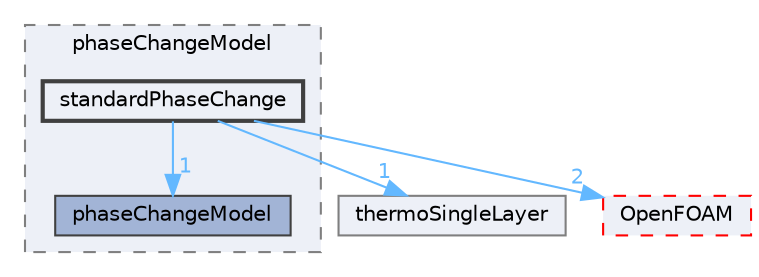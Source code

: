 digraph "src/regionModels/surfaceFilmModels/submodels/thermo/phaseChangeModel/standardPhaseChange"
{
 // LATEX_PDF_SIZE
  bgcolor="transparent";
  edge [fontname=Helvetica,fontsize=10,labelfontname=Helvetica,labelfontsize=10];
  node [fontname=Helvetica,fontsize=10,shape=box,height=0.2,width=0.4];
  compound=true
  subgraph clusterdir_e0141a5d986b16ca177ac1706b95d43f {
    graph [ bgcolor="#edf0f7", pencolor="grey50", label="phaseChangeModel", fontname=Helvetica,fontsize=10 style="filled,dashed", URL="dir_e0141a5d986b16ca177ac1706b95d43f.html",tooltip=""]
  dir_57b9291e2df3bb2947aa8749b18de617 [label="phaseChangeModel", fillcolor="#a2b4d6", color="grey25", style="filled", URL="dir_57b9291e2df3bb2947aa8749b18de617.html",tooltip=""];
  dir_c8b0d23425e671a005ea93303d55211d [label="standardPhaseChange", fillcolor="#edf0f7", color="grey25", style="filled,bold", URL="dir_c8b0d23425e671a005ea93303d55211d.html",tooltip=""];
  }
  dir_ace9ddf4436ac19d16c24b262d3e197b [label="thermoSingleLayer", fillcolor="#edf0f7", color="grey50", style="filled", URL="dir_ace9ddf4436ac19d16c24b262d3e197b.html",tooltip=""];
  dir_c5473ff19b20e6ec4dfe5c310b3778a8 [label="OpenFOAM", fillcolor="#edf0f7", color="red", style="filled,dashed", URL="dir_c5473ff19b20e6ec4dfe5c310b3778a8.html",tooltip=""];
  dir_c8b0d23425e671a005ea93303d55211d->dir_57b9291e2df3bb2947aa8749b18de617 [headlabel="1", labeldistance=1.5 headhref="dir_003745_002878.html" href="dir_003745_002878.html" color="steelblue1" fontcolor="steelblue1"];
  dir_c8b0d23425e671a005ea93303d55211d->dir_ace9ddf4436ac19d16c24b262d3e197b [headlabel="1", labeldistance=1.5 headhref="dir_003745_004027.html" href="dir_003745_004027.html" color="steelblue1" fontcolor="steelblue1"];
  dir_c8b0d23425e671a005ea93303d55211d->dir_c5473ff19b20e6ec4dfe5c310b3778a8 [headlabel="2", labeldistance=1.5 headhref="dir_003745_002695.html" href="dir_003745_002695.html" color="steelblue1" fontcolor="steelblue1"];
}
